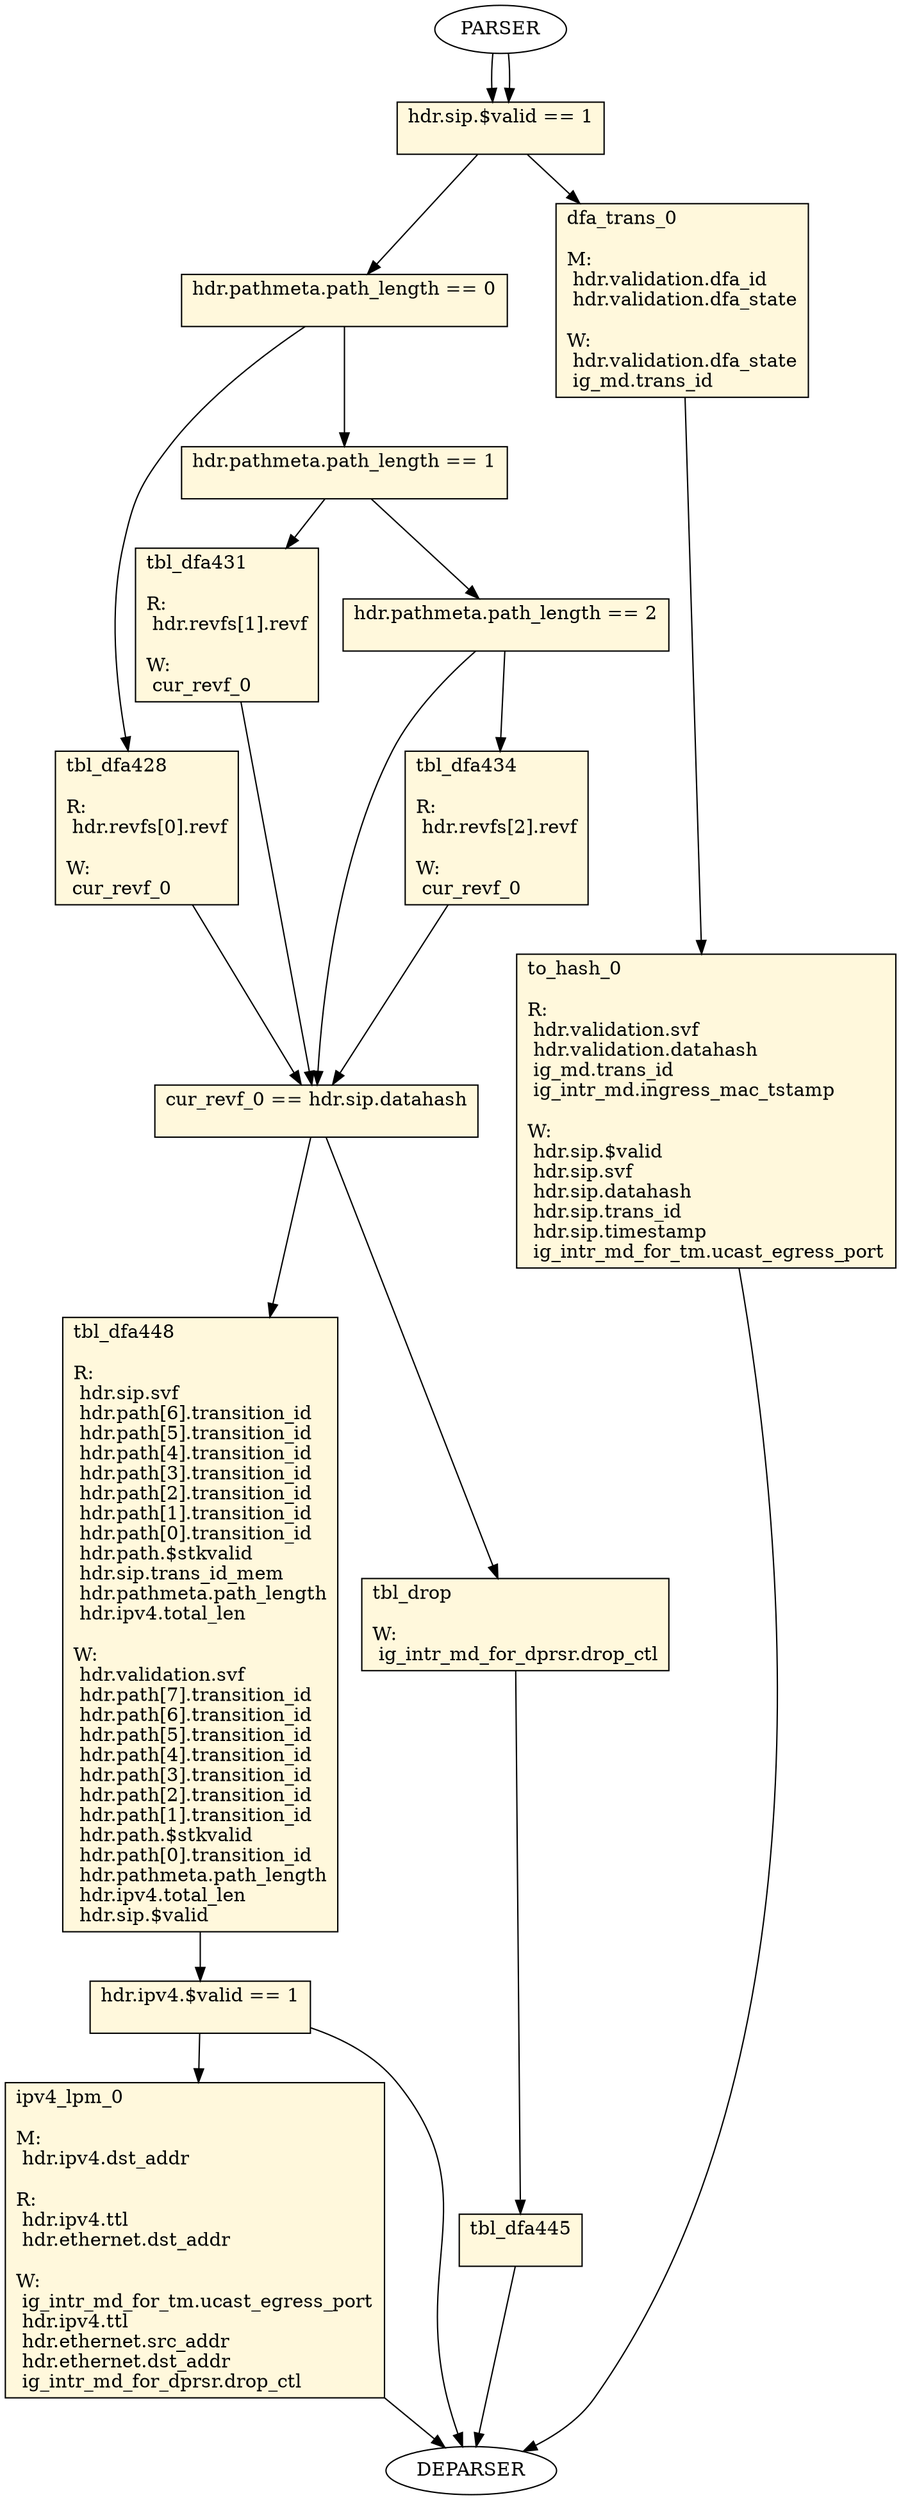 digraph ingress {
cond_7 [ shape=record, style="filled", fillcolor=cornsilk, label="hdr.sip.$valid == 1\l\l
 "];
cond_8 [ shape=record, style="filled", fillcolor=cornsilk, label="hdr.pathmeta.path_length == 0\l\l
 "];
dfa_trans_0 [ shape=record, style="filled", fillcolor=cornsilk, label="dfa_trans_0\l\l
M:\l
 hdr.validation.dfa_id\l
 hdr.validation.dfa_state\l
\lW:\l
 hdr.validation.dfa_state\l
 ig_md.trans_id\l
 "];
tbl_dfa428 [ shape=record, style="filled", fillcolor=cornsilk, label="tbl_dfa428\l\l
R:\l
 hdr.revfs[0].revf\l
\lW:\l
 cur_revf_0\l
 "];
cond_9 [ shape=record, style="filled", fillcolor=cornsilk, label="hdr.pathmeta.path_length == 1\l\l
 "];
cond_11 [ shape=record, style="filled", fillcolor=cornsilk, label="cur_revf_0 == hdr.sip.datahash\l\l
 "];
tbl_dfa431 [ shape=record, style="filled", fillcolor=cornsilk, label="tbl_dfa431\l\l
R:\l
 hdr.revfs[1].revf\l
\lW:\l
 cur_revf_0\l
 "];
cond_10 [ shape=record, style="filled", fillcolor=cornsilk, label="hdr.pathmeta.path_length == 2\l\l
 "];
tbl_dfa434 [ shape=record, style="filled", fillcolor=cornsilk, label="tbl_dfa434\l\l
R:\l
 hdr.revfs[2].revf\l
\lW:\l
 cur_revf_0\l
 "];
tbl_dfa448 [ shape=record, style="filled", fillcolor=cornsilk, label="tbl_dfa448\l\l
R:\l
 hdr.sip.svf\l
 hdr.path[6].transition_id\l
 hdr.path[5].transition_id\l
 hdr.path[4].transition_id\l
 hdr.path[3].transition_id\l
 hdr.path[2].transition_id\l
 hdr.path[1].transition_id\l
 hdr.path[0].transition_id\l
 hdr.path.$stkvalid\l
 hdr.sip.trans_id_mem\l
 hdr.pathmeta.path_length\l
 hdr.ipv4.total_len\l
\lW:\l
 hdr.validation.svf\l
 hdr.path[7].transition_id\l
 hdr.path[6].transition_id\l
 hdr.path[5].transition_id\l
 hdr.path[4].transition_id\l
 hdr.path[3].transition_id\l
 hdr.path[2].transition_id\l
 hdr.path[1].transition_id\l
 hdr.path.$stkvalid\l
 hdr.path[0].transition_id\l
 hdr.pathmeta.path_length\l
 hdr.ipv4.total_len\l
 hdr.sip.$valid\l
 "];
tbl_drop [ shape=record, style="filled", fillcolor=cornsilk, label="tbl_drop\l\l
W:\l
 ig_intr_md_for_dprsr.drop_ctl\l
 "];
cond_12 [ shape=record, style="filled", fillcolor=cornsilk, label="hdr.ipv4.$valid == 1\l\l
 "];
ipv4_lpm_0 [ shape=record, style="filled", fillcolor=cornsilk, label="ipv4_lpm_0\l\l
M:\l
 hdr.ipv4.dst_addr\l
\lR:\l
 hdr.ipv4.ttl\l
 hdr.ethernet.dst_addr\l
\lW:\l
 ig_intr_md_for_tm.ucast_egress_port\l
 hdr.ipv4.ttl\l
 hdr.ethernet.src_addr\l
 hdr.ethernet.dst_addr\l
 ig_intr_md_for_dprsr.drop_ctl\l
 "];
tbl_dfa445 [ shape=record, style="filled", fillcolor=cornsilk, label="tbl_dfa445\l\l
 "];
to_hash_0 [ shape=record, style="filled", fillcolor=cornsilk, label="to_hash_0\l\l
R:\l
 hdr.validation.svf\l
 hdr.validation.datahash\l
 ig_md.trans_id\l
 ig_intr_md.ingress_mac_tstamp\l
\lW:\l
 hdr.sip.$valid\l
 hdr.sip.svf\l
 hdr.sip.datahash\l
 hdr.sip.trans_id\l
 hdr.sip.timestamp\l
 ig_intr_md_for_tm.ucast_egress_port\l
 "];
    PARSER -> cond_7
    cond_7 -> cond_8
    PARSER -> cond_7
    cond_7 -> dfa_trans_0
    cond_8 -> tbl_dfa428
    cond_8 -> cond_9
    tbl_dfa428 -> cond_11
    cond_9 -> tbl_dfa431
    cond_9 -> cond_10
    tbl_dfa431 -> cond_11
    cond_10 -> tbl_dfa434
    cond_10 -> cond_11
    tbl_dfa434 -> cond_11
    cond_11 -> tbl_dfa448
    cond_11 -> tbl_drop
    tbl_dfa448 -> cond_12
    cond_12 -> ipv4_lpm_0
    cond_12 -> DEPARSER
    ipv4_lpm_0 -> DEPARSER
    tbl_drop -> tbl_dfa445
    tbl_dfa445 -> DEPARSER
    dfa_trans_0 -> to_hash_0
    to_hash_0 -> DEPARSER
}
